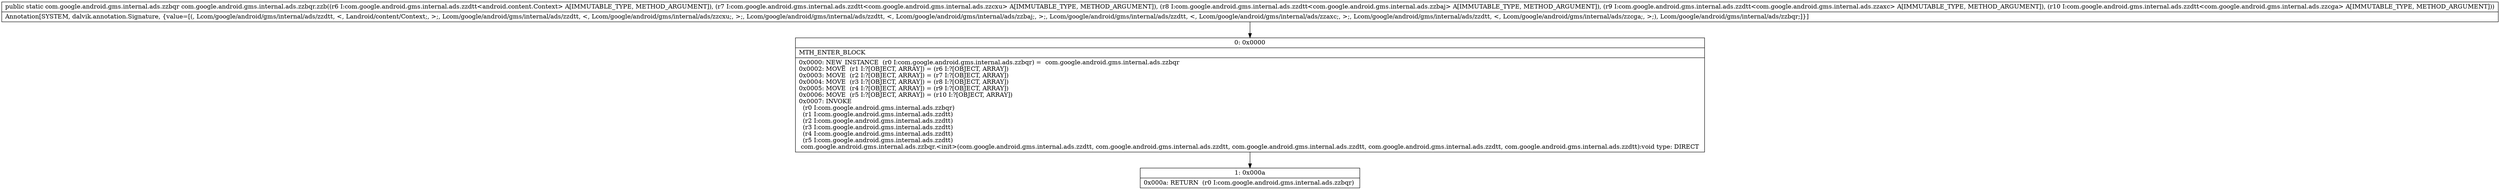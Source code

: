 digraph "CFG forcom.google.android.gms.internal.ads.zzbqr.zzb(Lcom\/google\/android\/gms\/internal\/ads\/zzdtt;Lcom\/google\/android\/gms\/internal\/ads\/zzdtt;Lcom\/google\/android\/gms\/internal\/ads\/zzdtt;Lcom\/google\/android\/gms\/internal\/ads\/zzdtt;Lcom\/google\/android\/gms\/internal\/ads\/zzdtt;)Lcom\/google\/android\/gms\/internal\/ads\/zzbqr;" {
Node_0 [shape=record,label="{0\:\ 0x0000|MTH_ENTER_BLOCK\l|0x0000: NEW_INSTANCE  (r0 I:com.google.android.gms.internal.ads.zzbqr) =  com.google.android.gms.internal.ads.zzbqr \l0x0002: MOVE  (r1 I:?[OBJECT, ARRAY]) = (r6 I:?[OBJECT, ARRAY]) \l0x0003: MOVE  (r2 I:?[OBJECT, ARRAY]) = (r7 I:?[OBJECT, ARRAY]) \l0x0004: MOVE  (r3 I:?[OBJECT, ARRAY]) = (r8 I:?[OBJECT, ARRAY]) \l0x0005: MOVE  (r4 I:?[OBJECT, ARRAY]) = (r9 I:?[OBJECT, ARRAY]) \l0x0006: MOVE  (r5 I:?[OBJECT, ARRAY]) = (r10 I:?[OBJECT, ARRAY]) \l0x0007: INVOKE  \l  (r0 I:com.google.android.gms.internal.ads.zzbqr)\l  (r1 I:com.google.android.gms.internal.ads.zzdtt)\l  (r2 I:com.google.android.gms.internal.ads.zzdtt)\l  (r3 I:com.google.android.gms.internal.ads.zzdtt)\l  (r4 I:com.google.android.gms.internal.ads.zzdtt)\l  (r5 I:com.google.android.gms.internal.ads.zzdtt)\l com.google.android.gms.internal.ads.zzbqr.\<init\>(com.google.android.gms.internal.ads.zzdtt, com.google.android.gms.internal.ads.zzdtt, com.google.android.gms.internal.ads.zzdtt, com.google.android.gms.internal.ads.zzdtt, com.google.android.gms.internal.ads.zzdtt):void type: DIRECT \l}"];
Node_1 [shape=record,label="{1\:\ 0x000a|0x000a: RETURN  (r0 I:com.google.android.gms.internal.ads.zzbqr) \l}"];
MethodNode[shape=record,label="{public static com.google.android.gms.internal.ads.zzbqr com.google.android.gms.internal.ads.zzbqr.zzb((r6 I:com.google.android.gms.internal.ads.zzdtt\<android.content.Context\> A[IMMUTABLE_TYPE, METHOD_ARGUMENT]), (r7 I:com.google.android.gms.internal.ads.zzdtt\<com.google.android.gms.internal.ads.zzcxu\> A[IMMUTABLE_TYPE, METHOD_ARGUMENT]), (r8 I:com.google.android.gms.internal.ads.zzdtt\<com.google.android.gms.internal.ads.zzbaj\> A[IMMUTABLE_TYPE, METHOD_ARGUMENT]), (r9 I:com.google.android.gms.internal.ads.zzdtt\<com.google.android.gms.internal.ads.zzaxc\> A[IMMUTABLE_TYPE, METHOD_ARGUMENT]), (r10 I:com.google.android.gms.internal.ads.zzdtt\<com.google.android.gms.internal.ads.zzcga\> A[IMMUTABLE_TYPE, METHOD_ARGUMENT]))  | Annotation[SYSTEM, dalvik.annotation.Signature, \{value=[(, Lcom\/google\/android\/gms\/internal\/ads\/zzdtt, \<, Landroid\/content\/Context;, \>;, Lcom\/google\/android\/gms\/internal\/ads\/zzdtt, \<, Lcom\/google\/android\/gms\/internal\/ads\/zzcxu;, \>;, Lcom\/google\/android\/gms\/internal\/ads\/zzdtt, \<, Lcom\/google\/android\/gms\/internal\/ads\/zzbaj;, \>;, Lcom\/google\/android\/gms\/internal\/ads\/zzdtt, \<, Lcom\/google\/android\/gms\/internal\/ads\/zzaxc;, \>;, Lcom\/google\/android\/gms\/internal\/ads\/zzdtt, \<, Lcom\/google\/android\/gms\/internal\/ads\/zzcga;, \>;), Lcom\/google\/android\/gms\/internal\/ads\/zzbqr;]\}]\l}"];
MethodNode -> Node_0;
Node_0 -> Node_1;
}


